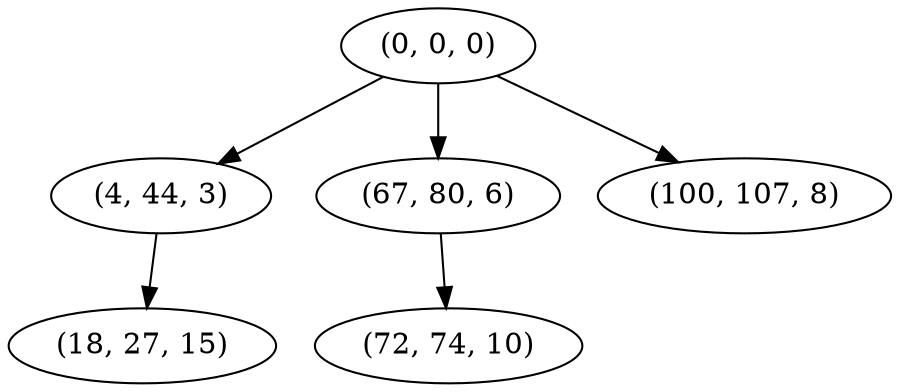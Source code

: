 digraph tree {
    "(0, 0, 0)";
    "(4, 44, 3)";
    "(18, 27, 15)";
    "(67, 80, 6)";
    "(72, 74, 10)";
    "(100, 107, 8)";
    "(0, 0, 0)" -> "(4, 44, 3)";
    "(0, 0, 0)" -> "(67, 80, 6)";
    "(0, 0, 0)" -> "(100, 107, 8)";
    "(4, 44, 3)" -> "(18, 27, 15)";
    "(67, 80, 6)" -> "(72, 74, 10)";
}
